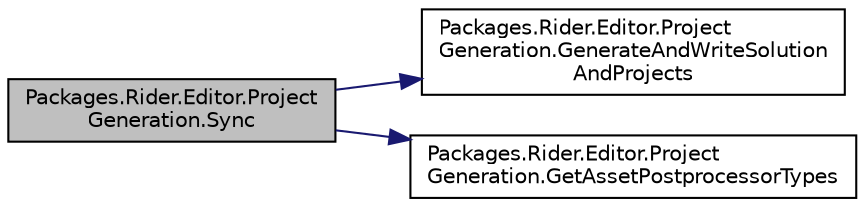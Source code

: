 digraph "Packages.Rider.Editor.ProjectGeneration.Sync"
{
 // LATEX_PDF_SIZE
  edge [fontname="Helvetica",fontsize="10",labelfontname="Helvetica",labelfontsize="10"];
  node [fontname="Helvetica",fontsize="10",shape=record];
  rankdir="LR";
  Node1 [label="Packages.Rider.Editor.Project\lGeneration.Sync",height=0.2,width=0.4,color="black", fillcolor="grey75", style="filled", fontcolor="black",tooltip=" "];
  Node1 -> Node2 [color="midnightblue",fontsize="10",style="solid",fontname="Helvetica"];
  Node2 [label="Packages.Rider.Editor.Project\lGeneration.GenerateAndWriteSolution\lAndProjects",height=0.2,width=0.4,color="black", fillcolor="white", style="filled",URL="$class_packages_1_1_rider_1_1_editor_1_1_project_generation.html#a98c773d55e6fc95774f6eb998a8c2ff8",tooltip=" "];
  Node1 -> Node3 [color="midnightblue",fontsize="10",style="solid",fontname="Helvetica"];
  Node3 [label="Packages.Rider.Editor.Project\lGeneration.GetAssetPostprocessorTypes",height=0.2,width=0.4,color="black", fillcolor="white", style="filled",URL="$class_packages_1_1_rider_1_1_editor_1_1_project_generation.html#ac24c22229cbee20613cc74b282edf1f0",tooltip=" "];
}
